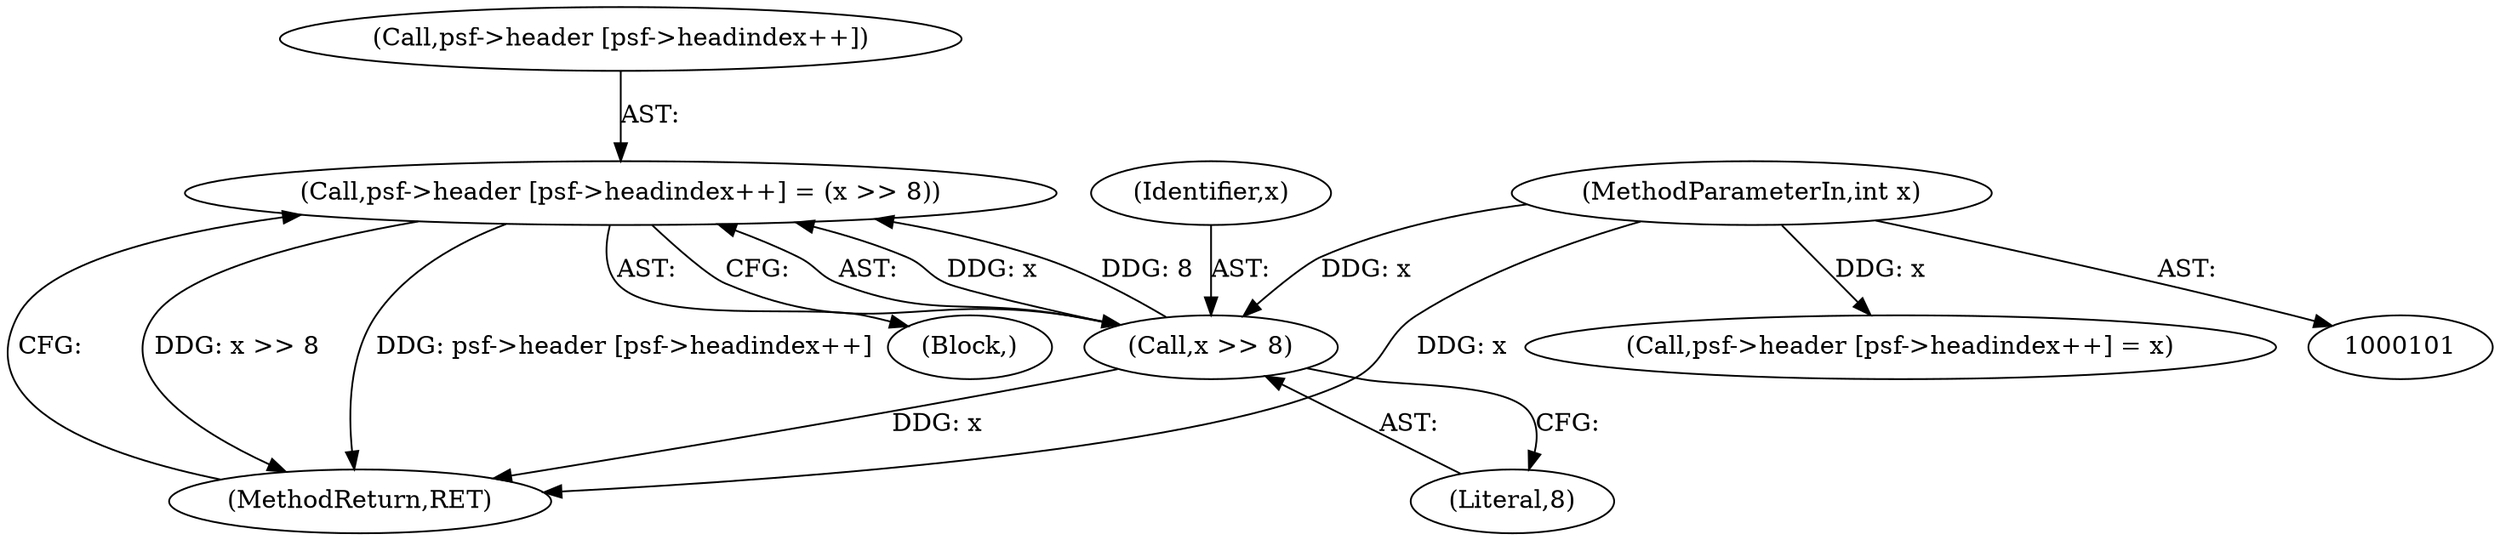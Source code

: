 digraph "1_libsndfile_708e996c87c5fae77b104ccfeb8f6db784c32074_10@array" {
"1000127" [label="(Call,psf->header [psf->headindex++] = (x >> 8))"];
"1000136" [label="(Call,x >> 8)"];
"1000103" [label="(MethodParameterIn,int x)"];
"1000137" [label="(Identifier,x)"];
"1000127" [label="(Call,psf->header [psf->headindex++] = (x >> 8))"];
"1000136" [label="(Call,x >> 8)"];
"1000116" [label="(Block,)"];
"1000103" [label="(MethodParameterIn,int x)"];
"1000139" [label="(MethodReturn,RET)"];
"1000117" [label="(Call,psf->header [psf->headindex++] = x)"];
"1000128" [label="(Call,psf->header [psf->headindex++])"];
"1000138" [label="(Literal,8)"];
"1000127" -> "1000116"  [label="AST: "];
"1000127" -> "1000136"  [label="CFG: "];
"1000128" -> "1000127"  [label="AST: "];
"1000136" -> "1000127"  [label="AST: "];
"1000139" -> "1000127"  [label="CFG: "];
"1000127" -> "1000139"  [label="DDG: x >> 8"];
"1000127" -> "1000139"  [label="DDG: psf->header [psf->headindex++]"];
"1000136" -> "1000127"  [label="DDG: x"];
"1000136" -> "1000127"  [label="DDG: 8"];
"1000136" -> "1000138"  [label="CFG: "];
"1000137" -> "1000136"  [label="AST: "];
"1000138" -> "1000136"  [label="AST: "];
"1000136" -> "1000139"  [label="DDG: x"];
"1000103" -> "1000136"  [label="DDG: x"];
"1000103" -> "1000101"  [label="AST: "];
"1000103" -> "1000139"  [label="DDG: x"];
"1000103" -> "1000117"  [label="DDG: x"];
}
